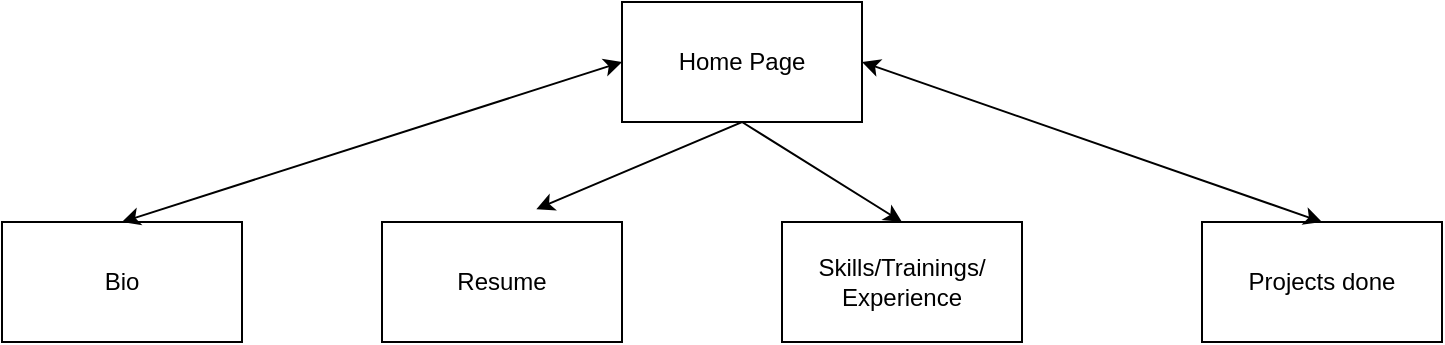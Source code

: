 <mxfile version="23.1.4" type="device">
  <diagram name="Page-1" id="om3Q4jpAUSpsSHkfVZ_-">
    <mxGraphModel dx="1242" dy="569" grid="1" gridSize="10" guides="1" tooltips="1" connect="1" arrows="1" fold="1" page="1" pageScale="1" pageWidth="850" pageHeight="1100" math="0" shadow="0">
      <root>
        <mxCell id="0" />
        <mxCell id="1" parent="0" />
        <mxCell id="KWyGHAPpz_4zPGJH6-7m-1" value="Bio" style="rounded=0;whiteSpace=wrap;html=1;" vertex="1" parent="1">
          <mxGeometry x="70" y="210" width="120" height="60" as="geometry" />
        </mxCell>
        <mxCell id="KWyGHAPpz_4zPGJH6-7m-2" value="Home Page" style="rounded=0;whiteSpace=wrap;html=1;" vertex="1" parent="1">
          <mxGeometry x="380" y="100" width="120" height="60" as="geometry" />
        </mxCell>
        <mxCell id="KWyGHAPpz_4zPGJH6-7m-3" value="Resume" style="rounded=0;whiteSpace=wrap;html=1;" vertex="1" parent="1">
          <mxGeometry x="260" y="210" width="120" height="60" as="geometry" />
        </mxCell>
        <mxCell id="KWyGHAPpz_4zPGJH6-7m-4" value="Skills/Trainings/&lt;br&gt;Experience" style="rounded=0;whiteSpace=wrap;html=1;" vertex="1" parent="1">
          <mxGeometry x="460" y="210" width="120" height="60" as="geometry" />
        </mxCell>
        <mxCell id="KWyGHAPpz_4zPGJH6-7m-5" value="Projects done&lt;br&gt;" style="rounded=0;whiteSpace=wrap;html=1;" vertex="1" parent="1">
          <mxGeometry x="670" y="210" width="120" height="60" as="geometry" />
        </mxCell>
        <mxCell id="KWyGHAPpz_4zPGJH6-7m-8" value="" style="endArrow=classic;startArrow=classic;html=1;rounded=0;exitX=1;exitY=0.5;exitDx=0;exitDy=0;entryX=0.5;entryY=0;entryDx=0;entryDy=0;" edge="1" parent="1" source="KWyGHAPpz_4zPGJH6-7m-2" target="KWyGHAPpz_4zPGJH6-7m-5">
          <mxGeometry width="50" height="50" relative="1" as="geometry">
            <mxPoint x="620" y="320" as="sourcePoint" />
            <mxPoint x="670" y="270" as="targetPoint" />
          </mxGeometry>
        </mxCell>
        <mxCell id="KWyGHAPpz_4zPGJH6-7m-9" value="" style="endArrow=classic;startArrow=classic;html=1;rounded=0;exitX=0.643;exitY=-0.107;exitDx=0;exitDy=0;exitPerimeter=0;entryX=0.5;entryY=0;entryDx=0;entryDy=0;" edge="1" parent="1" source="KWyGHAPpz_4zPGJH6-7m-3" target="KWyGHAPpz_4zPGJH6-7m-4">
          <mxGeometry width="50" height="50" relative="1" as="geometry">
            <mxPoint x="620" y="320" as="sourcePoint" />
            <mxPoint x="670" y="270" as="targetPoint" />
            <Array as="points">
              <mxPoint x="440" y="160" />
            </Array>
          </mxGeometry>
        </mxCell>
        <mxCell id="KWyGHAPpz_4zPGJH6-7m-11" value="" style="endArrow=classic;startArrow=classic;html=1;rounded=0;entryX=0.5;entryY=0;entryDx=0;entryDy=0;exitX=0;exitY=0.5;exitDx=0;exitDy=0;" edge="1" parent="1" source="KWyGHAPpz_4zPGJH6-7m-2" target="KWyGHAPpz_4zPGJH6-7m-1">
          <mxGeometry width="50" height="50" relative="1" as="geometry">
            <mxPoint x="370" y="130" as="sourcePoint" />
            <mxPoint x="670" y="270" as="targetPoint" />
          </mxGeometry>
        </mxCell>
      </root>
    </mxGraphModel>
  </diagram>
</mxfile>
